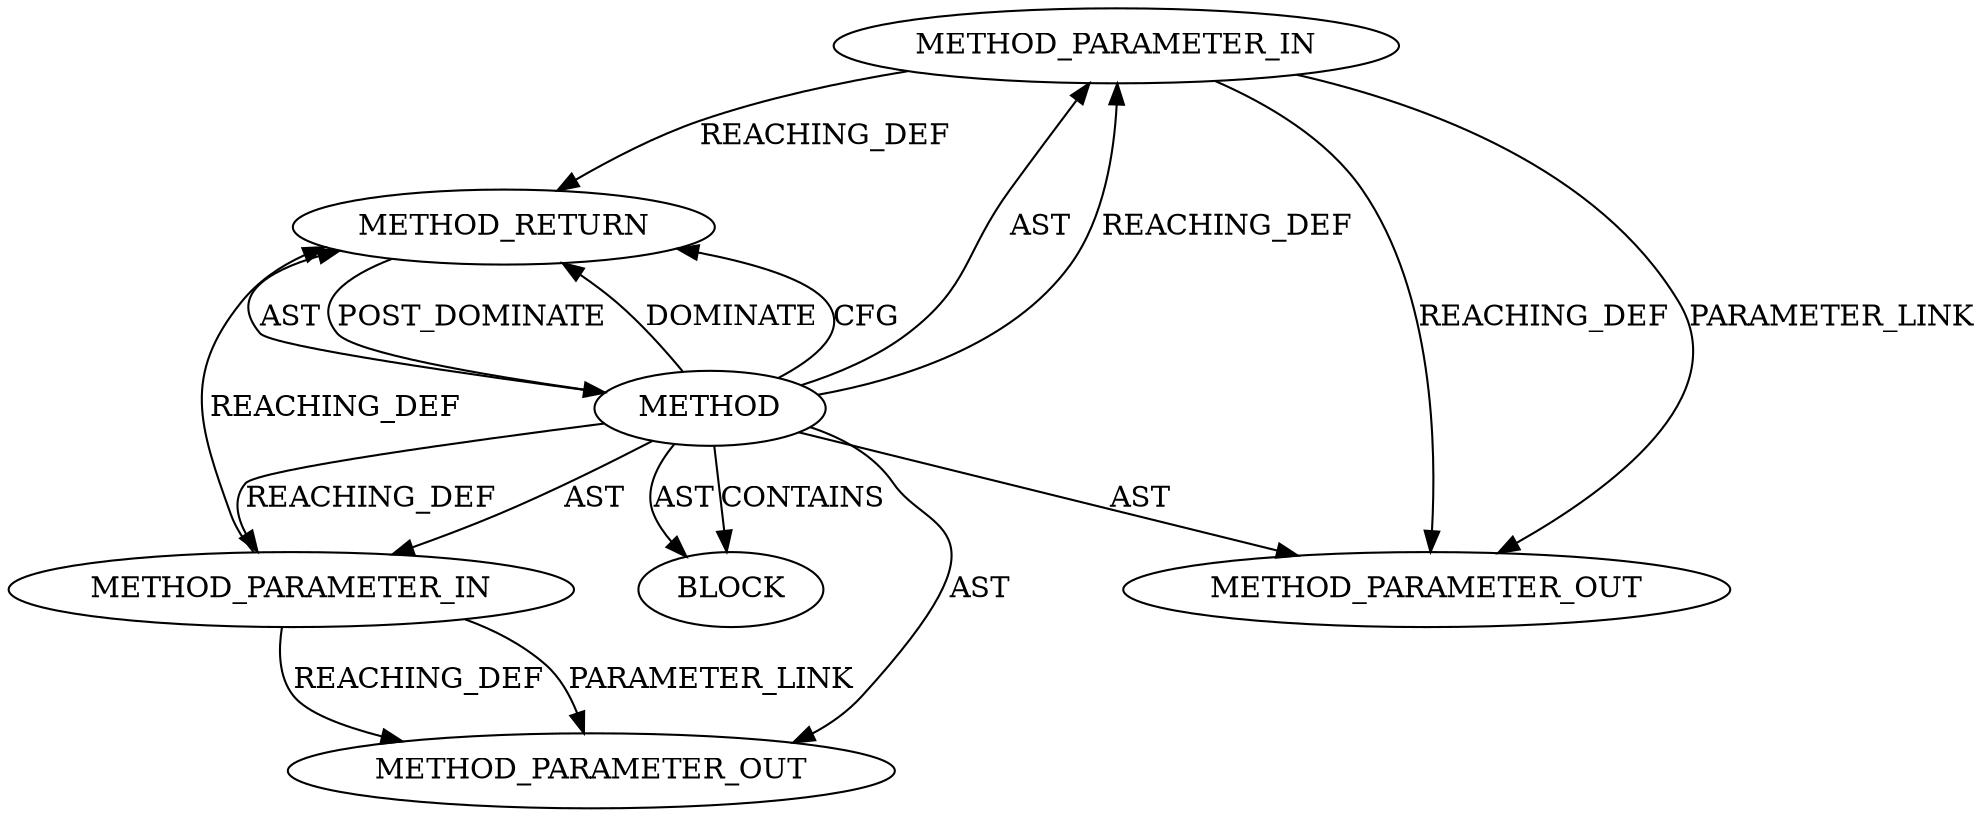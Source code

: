 digraph {
  170 [label=METHOD_PARAMETER_IN ORDER=1 CODE="struct sock *sk" IS_VARIADIC=false COLUMN_NUMBER=19 LINE_NUMBER=139 TYPE_FULL_NAME="sock*" EVALUATION_STRATEGY="BY_VALUE" INDEX=1 NAME="sk"]
  169 [label=METHOD COLUMN_NUMBER=6 LINE_NUMBER=139 COLUMN_NUMBER_END=59 IS_EXTERNAL=false SIGNATURE="void tls_ctx_free (sock*,tls_context*)" NAME="tls_ctx_free" AST_PARENT_TYPE="TYPE_DECL" AST_PARENT_FULL_NAME="tls.h:<global>" ORDER=15 CODE="void tls_ctx_free(struct sock *sk, struct tls_context *ctx);" FULL_NAME="tls_ctx_free" LINE_NUMBER_END=139 FILENAME="tls.h"]
  21156 [label=METHOD_PARAMETER_OUT ORDER=2 CODE="struct tls_context *ctx" IS_VARIADIC=false COLUMN_NUMBER=36 LINE_NUMBER=139 TYPE_FULL_NAME="tls_context*" EVALUATION_STRATEGY="BY_VALUE" INDEX=2 NAME="ctx"]
  173 [label=METHOD_RETURN ORDER=4 CODE="RET" COLUMN_NUMBER=6 LINE_NUMBER=139 TYPE_FULL_NAME="void" EVALUATION_STRATEGY="BY_VALUE"]
  21155 [label=METHOD_PARAMETER_OUT ORDER=1 CODE="struct sock *sk" IS_VARIADIC=false COLUMN_NUMBER=19 LINE_NUMBER=139 TYPE_FULL_NAME="sock*" EVALUATION_STRATEGY="BY_VALUE" INDEX=1 NAME="sk"]
  171 [label=METHOD_PARAMETER_IN ORDER=2 CODE="struct tls_context *ctx" IS_VARIADIC=false COLUMN_NUMBER=36 LINE_NUMBER=139 TYPE_FULL_NAME="tls_context*" EVALUATION_STRATEGY="BY_VALUE" INDEX=2 NAME="ctx"]
  172 [label=BLOCK ORDER=3 ARGUMENT_INDEX=-1 CODE="<empty>" TYPE_FULL_NAME="<empty>"]
  169 -> 171 [label=REACHING_DEF VARIABLE=""]
  169 -> 170 [label=AST ]
  171 -> 173 [label=REACHING_DEF VARIABLE="ctx"]
  171 -> 21156 [label=REACHING_DEF VARIABLE="ctx"]
  170 -> 21155 [label=REACHING_DEF VARIABLE="sk"]
  170 -> 173 [label=REACHING_DEF VARIABLE="sk"]
  169 -> 21156 [label=AST ]
  169 -> 172 [label=AST ]
  169 -> 173 [label=DOMINATE ]
  171 -> 21156 [label=PARAMETER_LINK ]
  173 -> 169 [label=POST_DOMINATE ]
  169 -> 173 [label=CFG ]
  169 -> 171 [label=AST ]
  170 -> 21155 [label=PARAMETER_LINK ]
  169 -> 172 [label=CONTAINS ]
  169 -> 173 [label=AST ]
  169 -> 170 [label=REACHING_DEF VARIABLE=""]
  169 -> 21155 [label=AST ]
}
